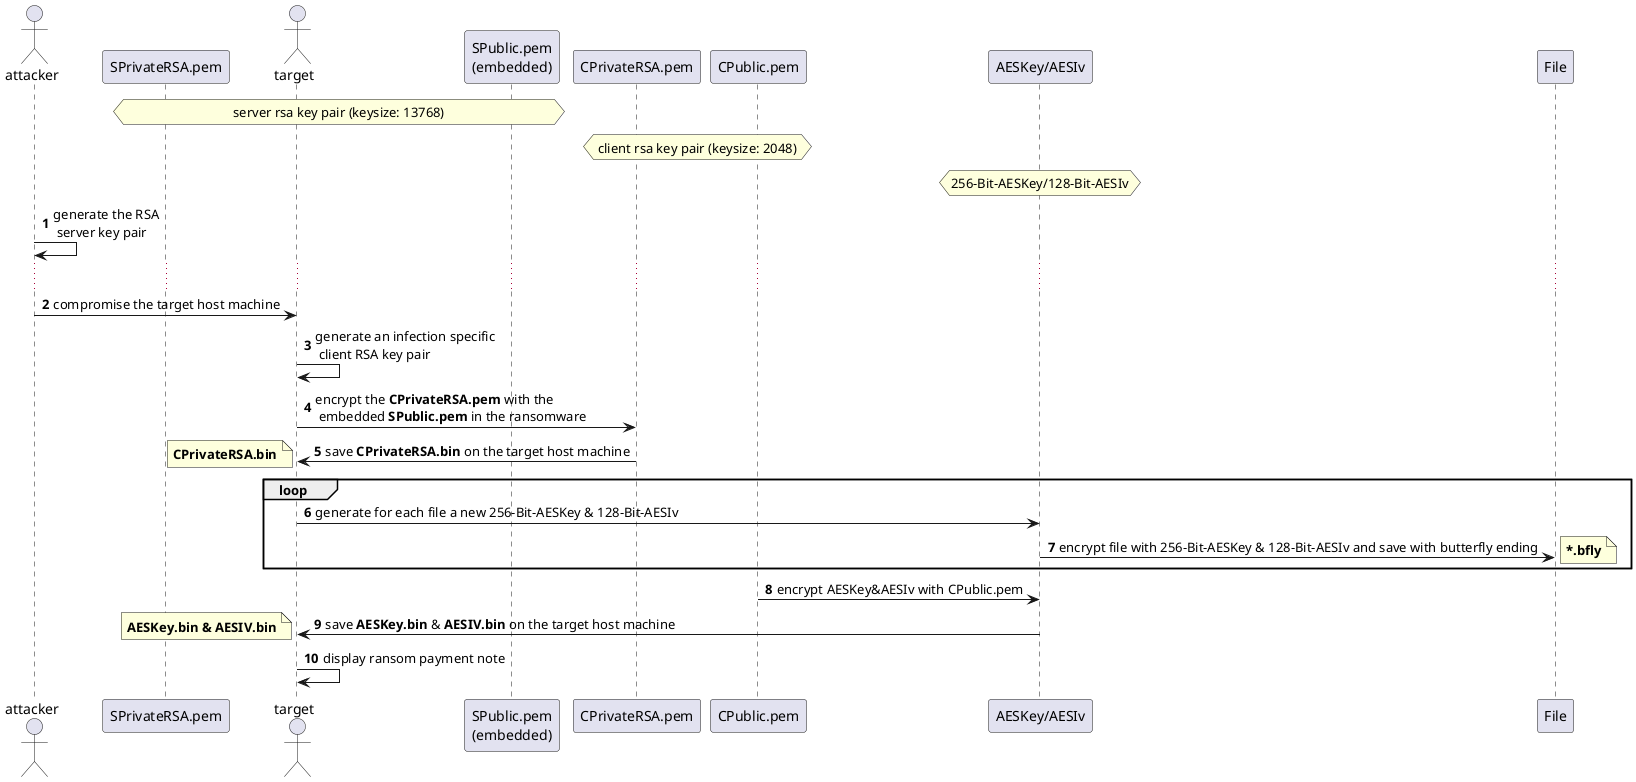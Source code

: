 @startuml
'https://plantuml.com/sequence-diagram

actor attacker
participant SPrivateRSA.pem as SPrivate
actor target
participant "SPublic.pem\n(embedded)" as SPublic
participant CPrivateRSA.pem as CPrivate
participant CPublic.pem as CPublic
participant "AESKey/AESIv" as AESKey
participant File
'participant AESKeySQL.sql as AESKeySQL

autonumber
hnote over SPrivate, SPublic: server rsa key pair (keysize: 13768)
hnote over CPrivate, CPublic: client rsa key pair (keysize: 2048)
hnote over AESKey: 256-Bit-AESKey/128-Bit-AESIv
attacker -> attacker: generate the RSA\n server key pair
...
attacker -> target: compromise the target host machine
target -> target: generate an infection specific\n client RSA key pair
target -> CPrivate: encrypt the **CPrivateRSA.pem** with the\n embedded **SPublic.pem** in the ransomware
CPrivate -> target: save **CPrivateRSA.bin** on the target host machine
note left: **CPrivateRSA.bin**
loop
target -> AESKey: generate for each file a new 256-Bit-AESKey & 128-Bit-AESIv
AESKey -> File: encrypt file with 256-Bit-AESKey & 128-Bit-AESIv and save with butterfly ending
note right: **~*.bfly**
'File -> AESKeySQL: save filepath, file hash and AESKey/AESIv pair in sql database

end

CPublic -> AESKey: encrypt AESKey&AESIv with CPublic.pem
AESKey -> target: save **AESKey.bin** & **AESIV.bin** on the target host machine
note left: **AESKey.bin & AESIV.bin**

'AESKeySQL -> CPublic: encrypt AESKeySQL.sql with **CPublic.pem**
'CPublic -> target: save AESKeySQL.bin on the host machine
'note left: **AESKeySQL.bin**
target -> target: display ransom payment note

@enduml